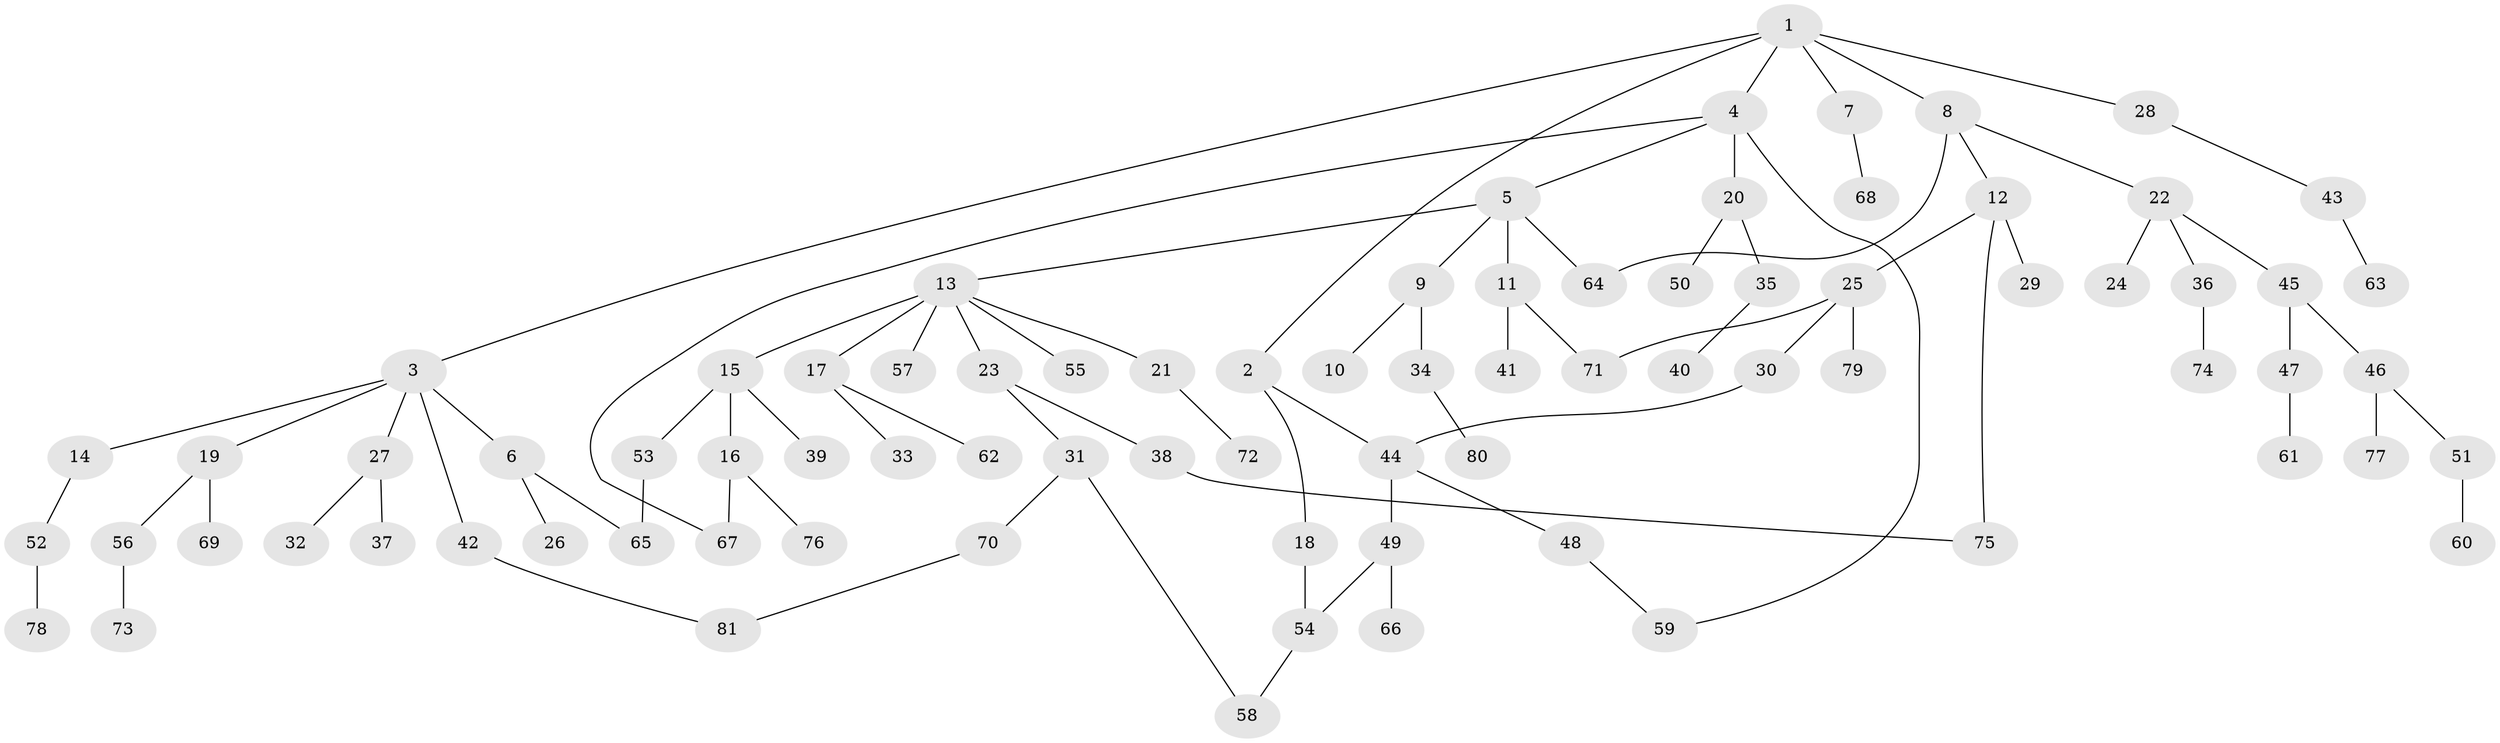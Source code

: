 // coarse degree distribution, {6: 0.0625, 1: 0.625, 2: 0.1875, 4: 0.03125, 7: 0.03125, 9: 0.03125, 8: 0.03125}
// Generated by graph-tools (version 1.1) at 2025/44/03/04/25 21:44:44]
// undirected, 81 vertices, 90 edges
graph export_dot {
graph [start="1"]
  node [color=gray90,style=filled];
  1;
  2;
  3;
  4;
  5;
  6;
  7;
  8;
  9;
  10;
  11;
  12;
  13;
  14;
  15;
  16;
  17;
  18;
  19;
  20;
  21;
  22;
  23;
  24;
  25;
  26;
  27;
  28;
  29;
  30;
  31;
  32;
  33;
  34;
  35;
  36;
  37;
  38;
  39;
  40;
  41;
  42;
  43;
  44;
  45;
  46;
  47;
  48;
  49;
  50;
  51;
  52;
  53;
  54;
  55;
  56;
  57;
  58;
  59;
  60;
  61;
  62;
  63;
  64;
  65;
  66;
  67;
  68;
  69;
  70;
  71;
  72;
  73;
  74;
  75;
  76;
  77;
  78;
  79;
  80;
  81;
  1 -- 2;
  1 -- 3;
  1 -- 4;
  1 -- 7;
  1 -- 8;
  1 -- 28;
  2 -- 18;
  2 -- 44;
  3 -- 6;
  3 -- 14;
  3 -- 19;
  3 -- 27;
  3 -- 42;
  4 -- 5;
  4 -- 20;
  4 -- 67;
  4 -- 59;
  5 -- 9;
  5 -- 11;
  5 -- 13;
  5 -- 64;
  6 -- 26;
  6 -- 65;
  7 -- 68;
  8 -- 12;
  8 -- 22;
  8 -- 64;
  9 -- 10;
  9 -- 34;
  11 -- 41;
  11 -- 71;
  12 -- 25;
  12 -- 29;
  12 -- 75;
  13 -- 15;
  13 -- 17;
  13 -- 21;
  13 -- 23;
  13 -- 55;
  13 -- 57;
  14 -- 52;
  15 -- 16;
  15 -- 39;
  15 -- 53;
  16 -- 76;
  16 -- 67;
  17 -- 33;
  17 -- 62;
  18 -- 54;
  19 -- 56;
  19 -- 69;
  20 -- 35;
  20 -- 50;
  21 -- 72;
  22 -- 24;
  22 -- 36;
  22 -- 45;
  23 -- 31;
  23 -- 38;
  25 -- 30;
  25 -- 79;
  25 -- 71;
  27 -- 32;
  27 -- 37;
  28 -- 43;
  30 -- 44;
  31 -- 58;
  31 -- 70;
  34 -- 80;
  35 -- 40;
  36 -- 74;
  38 -- 75;
  42 -- 81;
  43 -- 63;
  44 -- 48;
  44 -- 49;
  45 -- 46;
  45 -- 47;
  46 -- 51;
  46 -- 77;
  47 -- 61;
  48 -- 59;
  49 -- 54;
  49 -- 66;
  51 -- 60;
  52 -- 78;
  53 -- 65;
  54 -- 58;
  56 -- 73;
  70 -- 81;
}
